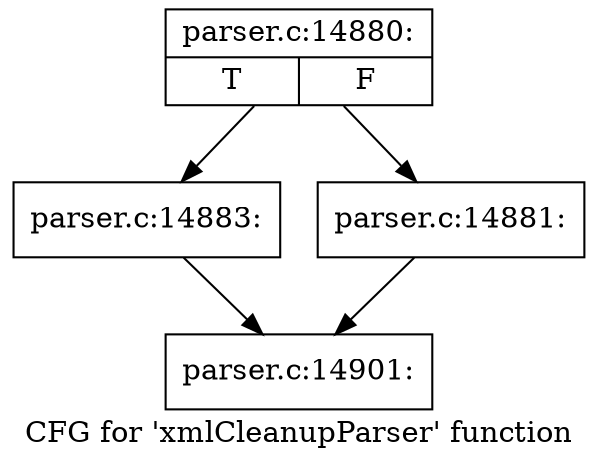 digraph "CFG for 'xmlCleanupParser' function" {
	label="CFG for 'xmlCleanupParser' function";

	Node0x45dbce0 [shape=record,label="{parser.c:14880:|{<s0>T|<s1>F}}"];
	Node0x45dbce0 -> Node0x411cac0;
	Node0x45dbce0 -> Node0x4a0b360;
	Node0x4a0b360 [shape=record,label="{parser.c:14881:}"];
	Node0x4a0b360 -> Node0x45dbc90;
	Node0x411cac0 [shape=record,label="{parser.c:14883:}"];
	Node0x411cac0 -> Node0x45dbc90;
	Node0x45dbc90 [shape=record,label="{parser.c:14901:}"];
}
